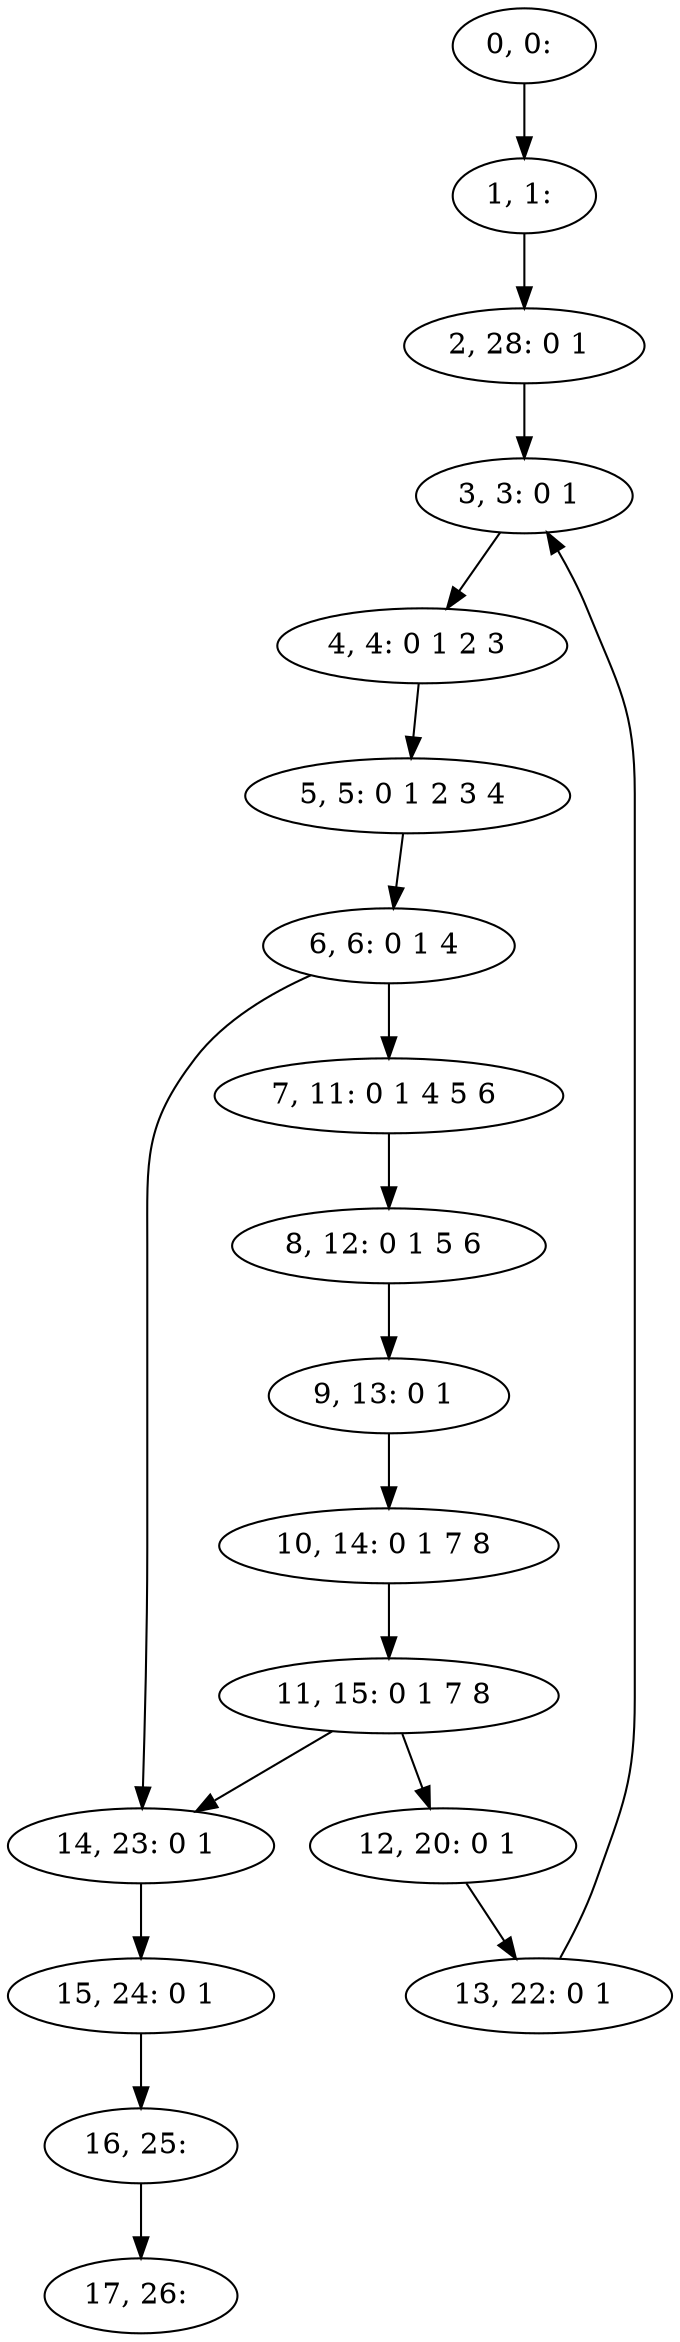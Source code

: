 digraph G {
0[label="0, 0: "];
1[label="1, 1: "];
2[label="2, 28: 0 1 "];
3[label="3, 3: 0 1 "];
4[label="4, 4: 0 1 2 3 "];
5[label="5, 5: 0 1 2 3 4 "];
6[label="6, 6: 0 1 4 "];
7[label="7, 11: 0 1 4 5 6 "];
8[label="8, 12: 0 1 5 6 "];
9[label="9, 13: 0 1 "];
10[label="10, 14: 0 1 7 8 "];
11[label="11, 15: 0 1 7 8 "];
12[label="12, 20: 0 1 "];
13[label="13, 22: 0 1 "];
14[label="14, 23: 0 1 "];
15[label="15, 24: 0 1 "];
16[label="16, 25: "];
17[label="17, 26: "];
0->1 ;
1->2 ;
2->3 ;
3->4 ;
4->5 ;
5->6 ;
6->7 ;
6->14 ;
7->8 ;
8->9 ;
9->10 ;
10->11 ;
11->12 ;
11->14 ;
12->13 ;
13->3 ;
14->15 ;
15->16 ;
16->17 ;
}
